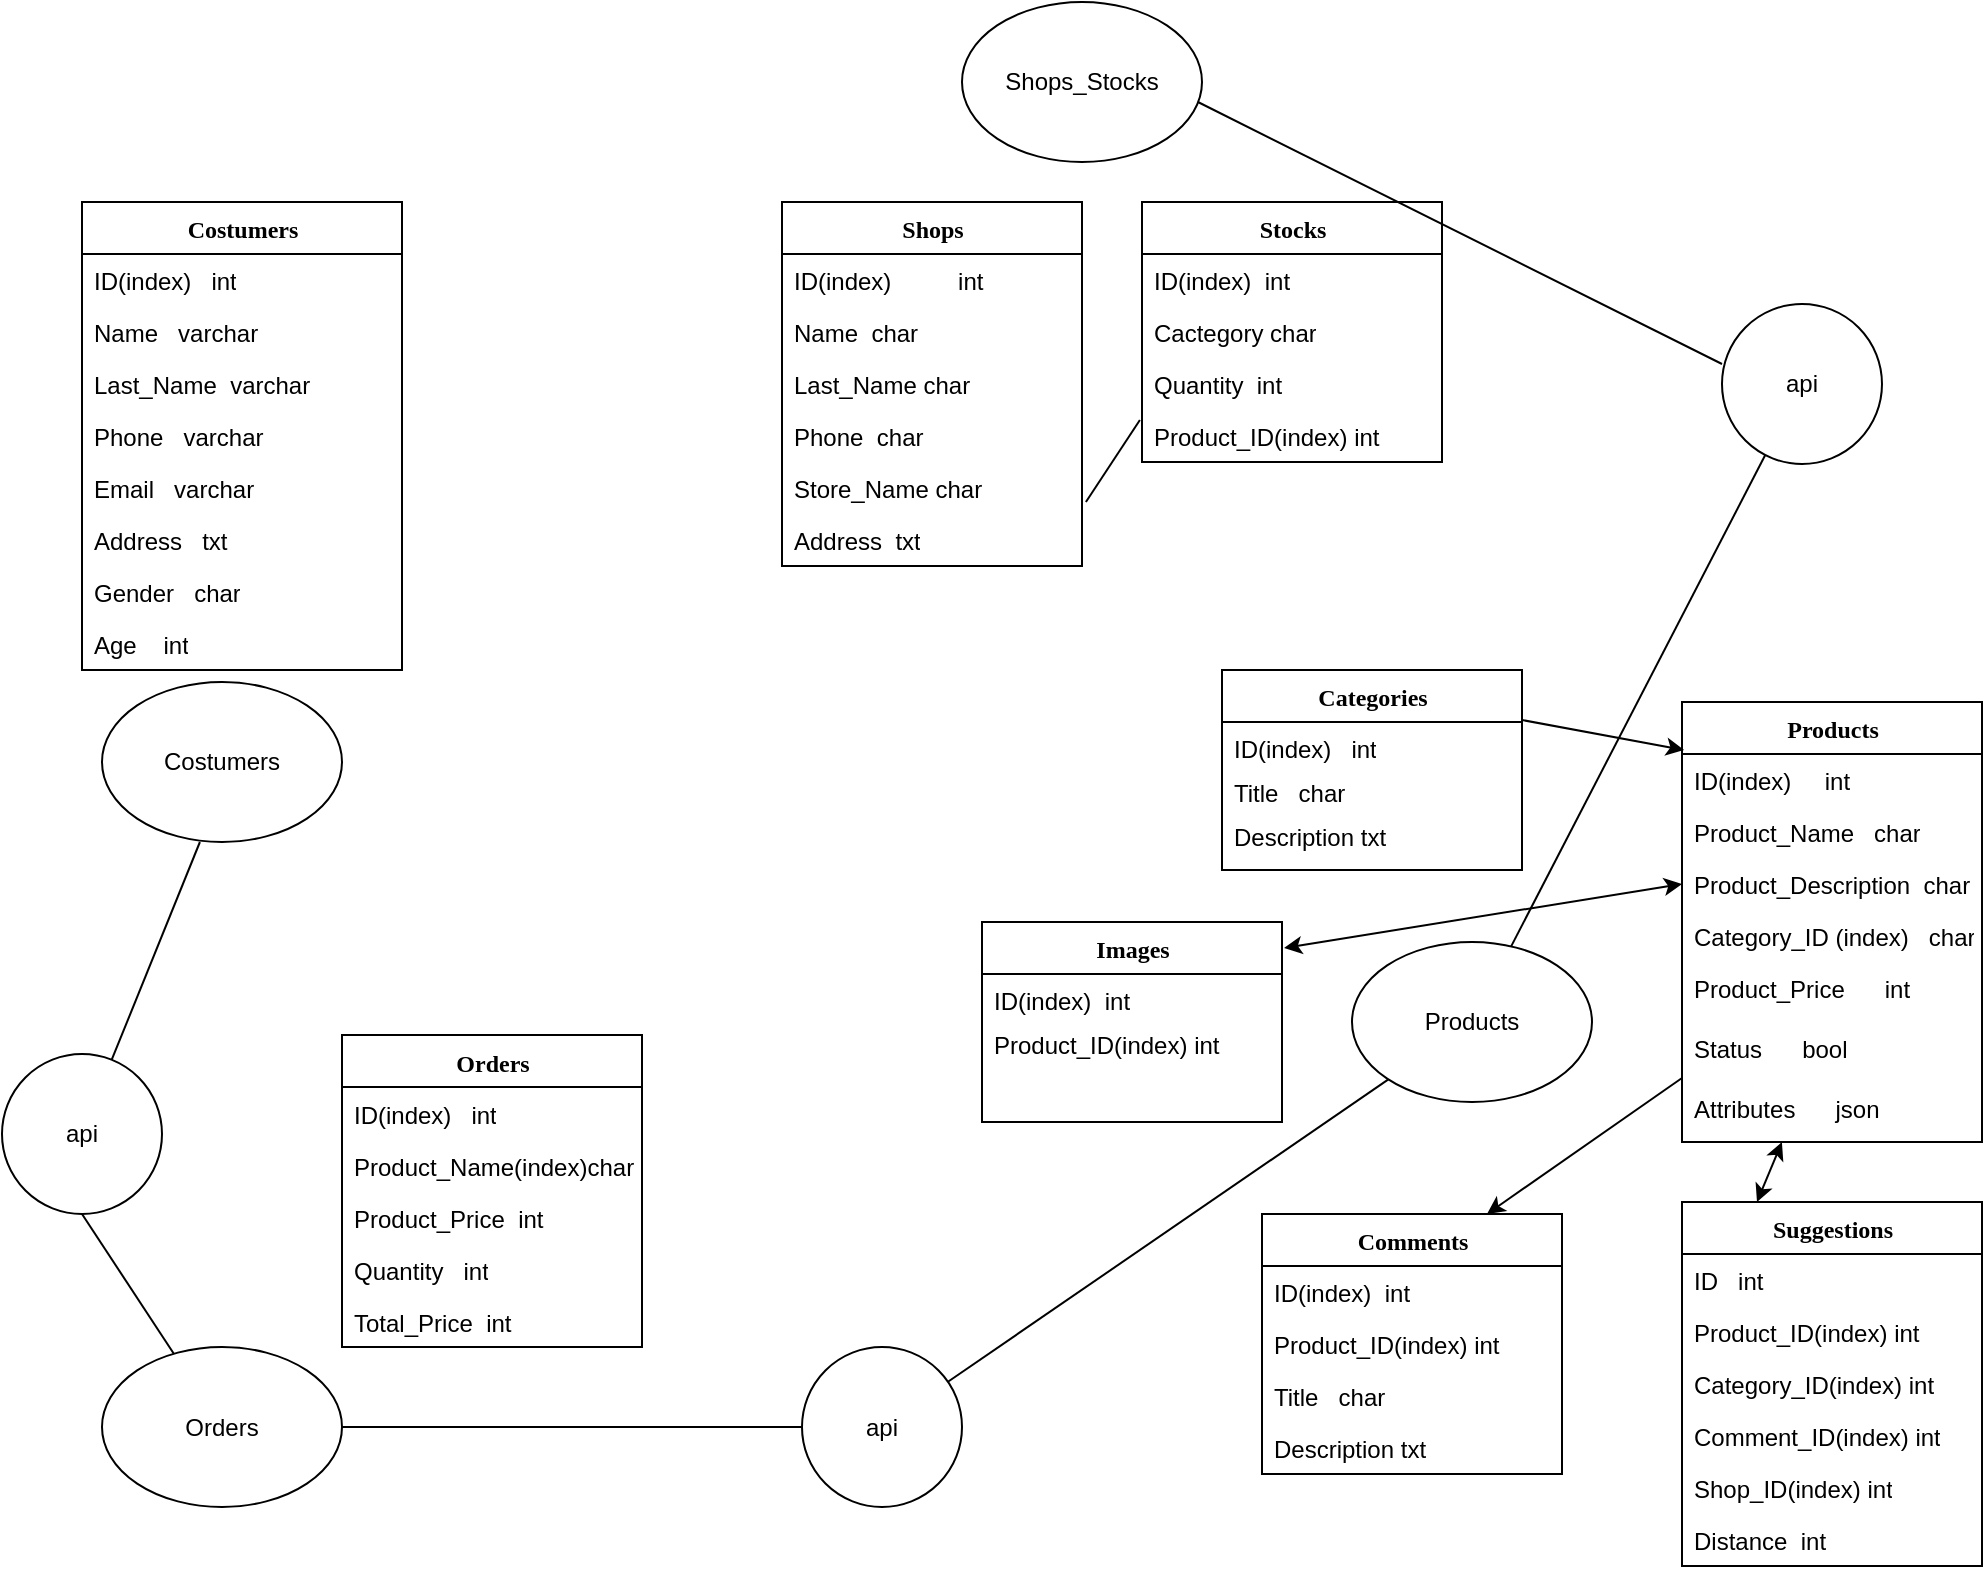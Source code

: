 <mxfile version="15.8.6" type="github">
  <diagram name="Page-1" id="9f46799a-70d6-7492-0946-bef42562c5a5">
    <mxGraphModel dx="1422" dy="794" grid="1" gridSize="10" guides="1" tooltips="1" connect="1" arrows="1" fold="1" page="1" pageScale="1" pageWidth="1100" pageHeight="850" background="none" math="0" shadow="0">
      <root>
        <mxCell id="0" />
        <mxCell id="1" parent="0" />
        <mxCell id="78961159f06e98e8-17" value="Costumers" style="swimlane;html=1;fontStyle=1;align=center;verticalAlign=top;childLayout=stackLayout;horizontal=1;startSize=26;horizontalStack=0;resizeParent=1;resizeLast=0;collapsible=1;marginBottom=0;swimlaneFillColor=#ffffff;rounded=0;shadow=0;comic=0;labelBackgroundColor=none;strokeWidth=1;fillColor=none;fontFamily=Verdana;fontSize=12" parent="1" vertex="1">
          <mxGeometry x="100" y="160" width="160" height="234" as="geometry" />
        </mxCell>
        <mxCell id="78961159f06e98e8-21" value="ID(index)&lt;span style=&quot;white-space: pre&quot;&gt;	&lt;/span&gt;&lt;span style=&quot;white-space: pre&quot;&gt;	&lt;/span&gt;&lt;span style=&quot;white-space: pre&quot;&gt;	&lt;/span&gt;int" style="text;html=1;strokeColor=none;fillColor=none;align=left;verticalAlign=top;spacingLeft=4;spacingRight=4;whiteSpace=wrap;overflow=hidden;rotatable=0;points=[[0,0.5],[1,0.5]];portConstraint=eastwest;" parent="78961159f06e98e8-17" vertex="1">
          <mxGeometry y="26" width="160" height="26" as="geometry" />
        </mxCell>
        <mxCell id="whwB5My_SIchrcy2n_Ha-5" value="Name&lt;span style=&quot;white-space: pre&quot;&gt;	&lt;/span&gt;&lt;span style=&quot;white-space: pre&quot;&gt;	&lt;/span&gt;&lt;span style=&quot;white-space: pre&quot;&gt;	&lt;/span&gt;varchar" style="text;html=1;strokeColor=none;fillColor=none;align=left;verticalAlign=top;spacingLeft=4;spacingRight=4;whiteSpace=wrap;overflow=hidden;rotatable=0;points=[[0,0.5],[1,0.5]];portConstraint=eastwest;" parent="78961159f06e98e8-17" vertex="1">
          <mxGeometry y="52" width="160" height="26" as="geometry" />
        </mxCell>
        <mxCell id="78961159f06e98e8-23" value="Last_Name&lt;span style=&quot;white-space: pre&quot;&gt;	&lt;/span&gt;&lt;span style=&quot;white-space: pre&quot;&gt;	&lt;/span&gt;varchar" style="text;html=1;strokeColor=none;fillColor=none;align=left;verticalAlign=top;spacingLeft=4;spacingRight=4;whiteSpace=wrap;overflow=hidden;rotatable=0;points=[[0,0.5],[1,0.5]];portConstraint=eastwest;" parent="78961159f06e98e8-17" vertex="1">
          <mxGeometry y="78" width="160" height="26" as="geometry" />
        </mxCell>
        <mxCell id="78961159f06e98e8-25" value="Phone&lt;span style=&quot;white-space: pre&quot;&gt;	&lt;/span&gt;&lt;span style=&quot;white-space: pre&quot;&gt;	&lt;/span&gt;&lt;span style=&quot;white-space: pre&quot;&gt;	&lt;/span&gt;varchar" style="text;html=1;strokeColor=none;fillColor=none;align=left;verticalAlign=top;spacingLeft=4;spacingRight=4;whiteSpace=wrap;overflow=hidden;rotatable=0;points=[[0,0.5],[1,0.5]];portConstraint=eastwest;" parent="78961159f06e98e8-17" vertex="1">
          <mxGeometry y="104" width="160" height="26" as="geometry" />
        </mxCell>
        <mxCell id="78961159f06e98e8-26" value="Email&lt;span style=&quot;white-space: pre&quot;&gt;	&lt;/span&gt;&lt;span style=&quot;white-space: pre&quot;&gt;	&lt;/span&gt;&lt;span style=&quot;white-space: pre&quot;&gt;	&lt;/span&gt;varchar" style="text;html=1;strokeColor=none;fillColor=none;align=left;verticalAlign=top;spacingLeft=4;spacingRight=4;whiteSpace=wrap;overflow=hidden;rotatable=0;points=[[0,0.5],[1,0.5]];portConstraint=eastwest;" parent="78961159f06e98e8-17" vertex="1">
          <mxGeometry y="130" width="160" height="26" as="geometry" />
        </mxCell>
        <mxCell id="78961159f06e98e8-24" value="Address&lt;span style=&quot;white-space: pre&quot;&gt;	&lt;/span&gt;&lt;span style=&quot;white-space: pre&quot;&gt;	&lt;/span&gt;&lt;span style=&quot;white-space: pre&quot;&gt;	&lt;/span&gt;txt" style="text;html=1;strokeColor=none;fillColor=none;align=left;verticalAlign=top;spacingLeft=4;spacingRight=4;whiteSpace=wrap;overflow=hidden;rotatable=0;points=[[0,0.5],[1,0.5]];portConstraint=eastwest;" parent="78961159f06e98e8-17" vertex="1">
          <mxGeometry y="156" width="160" height="26" as="geometry" />
        </mxCell>
        <mxCell id="whwB5My_SIchrcy2n_Ha-3" value="Gender&lt;span style=&quot;white-space: pre&quot;&gt;	&lt;/span&gt;&lt;span style=&quot;white-space: pre&quot;&gt;	&lt;/span&gt;&lt;span style=&quot;white-space: pre&quot;&gt;	&lt;/span&gt;char" style="text;html=1;strokeColor=none;fillColor=none;align=left;verticalAlign=top;spacingLeft=4;spacingRight=4;whiteSpace=wrap;overflow=hidden;rotatable=0;points=[[0,0.5],[1,0.5]];portConstraint=eastwest;" parent="78961159f06e98e8-17" vertex="1">
          <mxGeometry y="182" width="160" height="26" as="geometry" />
        </mxCell>
        <mxCell id="whwB5My_SIchrcy2n_Ha-4" value="Age&lt;span style=&quot;white-space: pre&quot;&gt;	&lt;/span&gt;&lt;span style=&quot;white-space: pre&quot;&gt;	&lt;/span&gt;&lt;span style=&quot;white-space: pre&quot;&gt;	&lt;/span&gt;&lt;span style=&quot;white-space: pre&quot;&gt;	&lt;/span&gt;int" style="text;html=1;strokeColor=none;fillColor=none;align=left;verticalAlign=top;spacingLeft=4;spacingRight=4;whiteSpace=wrap;overflow=hidden;rotatable=0;points=[[0,0.5],[1,0.5]];portConstraint=eastwest;" parent="78961159f06e98e8-17" vertex="1">
          <mxGeometry y="208" width="160" height="26" as="geometry" />
        </mxCell>
        <mxCell id="78961159f06e98e8-30" value="Shops" style="swimlane;html=1;fontStyle=1;align=center;verticalAlign=top;childLayout=stackLayout;horizontal=1;startSize=26;horizontalStack=0;resizeParent=1;resizeLast=0;collapsible=1;marginBottom=0;swimlaneFillColor=#ffffff;rounded=0;shadow=0;comic=0;labelBackgroundColor=none;strokeWidth=1;fillColor=none;fontFamily=Verdana;fontSize=12" parent="1" vertex="1">
          <mxGeometry x="450" y="160" width="150" height="182" as="geometry" />
        </mxCell>
        <mxCell id="78961159f06e98e8-31" value="ID(index)&amp;nbsp; &amp;nbsp; &amp;nbsp; &amp;nbsp; &amp;nbsp;&lt;span&gt;	&lt;/span&gt;int" style="text;html=1;strokeColor=none;fillColor=none;align=left;verticalAlign=top;spacingLeft=4;spacingRight=4;whiteSpace=wrap;overflow=hidden;rotatable=0;points=[[0,0.5],[1,0.5]];portConstraint=eastwest;" parent="78961159f06e98e8-30" vertex="1">
          <mxGeometry y="26" width="150" height="26" as="geometry" />
        </mxCell>
        <mxCell id="whwB5My_SIchrcy2n_Ha-6" value="Name&lt;span style=&quot;white-space: pre&quot;&gt;	&lt;/span&gt;&lt;span style=&quot;white-space: pre&quot;&gt;	&lt;/span&gt;char" style="text;html=1;strokeColor=none;fillColor=none;align=left;verticalAlign=top;spacingLeft=4;spacingRight=4;whiteSpace=wrap;overflow=hidden;rotatable=0;points=[[0,0.5],[1,0.5]];portConstraint=eastwest;" parent="78961159f06e98e8-30" vertex="1">
          <mxGeometry y="52" width="150" height="26" as="geometry" />
        </mxCell>
        <mxCell id="78961159f06e98e8-32" value="Last_Name&lt;span style=&quot;white-space: pre&quot;&gt;	&lt;/span&gt;char" style="text;html=1;strokeColor=none;fillColor=none;align=left;verticalAlign=top;spacingLeft=4;spacingRight=4;whiteSpace=wrap;overflow=hidden;rotatable=0;points=[[0,0.5],[1,0.5]];portConstraint=eastwest;" parent="78961159f06e98e8-30" vertex="1">
          <mxGeometry y="78" width="150" height="26" as="geometry" />
        </mxCell>
        <mxCell id="78961159f06e98e8-33" value="Phone&lt;span style=&quot;white-space: pre&quot;&gt;	&lt;/span&gt;&lt;span style=&quot;white-space: pre&quot;&gt;	&lt;/span&gt;char" style="text;html=1;strokeColor=none;fillColor=none;align=left;verticalAlign=top;spacingLeft=4;spacingRight=4;whiteSpace=wrap;overflow=hidden;rotatable=0;points=[[0,0.5],[1,0.5]];portConstraint=eastwest;" parent="78961159f06e98e8-30" vertex="1">
          <mxGeometry y="104" width="150" height="26" as="geometry" />
        </mxCell>
        <mxCell id="78961159f06e98e8-34" value="Store_Name&lt;span style=&quot;white-space: pre&quot;&gt;	&lt;/span&gt;char" style="text;html=1;strokeColor=none;fillColor=none;align=left;verticalAlign=top;spacingLeft=4;spacingRight=4;whiteSpace=wrap;overflow=hidden;rotatable=0;points=[[0,0.5],[1,0.5]];portConstraint=eastwest;" parent="78961159f06e98e8-30" vertex="1">
          <mxGeometry y="130" width="150" height="26" as="geometry" />
        </mxCell>
        <mxCell id="78961159f06e98e8-36" value="Address&lt;span style=&quot;white-space: pre&quot;&gt;	&lt;/span&gt;&lt;span style=&quot;white-space: pre&quot;&gt;	&lt;/span&gt;txt" style="text;html=1;strokeColor=none;fillColor=none;align=left;verticalAlign=top;spacingLeft=4;spacingRight=4;whiteSpace=wrap;overflow=hidden;rotatable=0;points=[[0,0.5],[1,0.5]];portConstraint=eastwest;" parent="78961159f06e98e8-30" vertex="1">
          <mxGeometry y="156" width="150" height="26" as="geometry" />
        </mxCell>
        <mxCell id="78961159f06e98e8-56" value="Categories" style="swimlane;html=1;fontStyle=1;align=center;verticalAlign=top;childLayout=stackLayout;horizontal=1;startSize=26;horizontalStack=0;resizeParent=1;resizeLast=0;collapsible=1;marginBottom=0;swimlaneFillColor=#ffffff;rounded=0;shadow=0;comic=0;labelBackgroundColor=none;strokeWidth=1;fillColor=none;fontFamily=Verdana;fontSize=12" parent="1" vertex="1">
          <mxGeometry x="670" y="394" width="150" height="100" as="geometry" />
        </mxCell>
        <mxCell id="78961159f06e98e8-57" value="ID(index)&lt;span style=&quot;white-space: pre&quot;&gt;	&lt;span style=&quot;white-space: pre&quot;&gt;	&lt;/span&gt;&lt;span style=&quot;white-space: pre&quot;&gt;	&lt;/span&gt;&lt;/span&gt;int" style="text;html=1;strokeColor=none;fillColor=none;align=left;verticalAlign=top;spacingLeft=4;spacingRight=4;whiteSpace=wrap;overflow=hidden;rotatable=0;points=[[0,0.5],[1,0.5]];portConstraint=eastwest;" parent="78961159f06e98e8-56" vertex="1">
          <mxGeometry y="26" width="150" height="22" as="geometry" />
        </mxCell>
        <mxCell id="GX2w4aBkMcM-ehUfeszz-30" value="Title&lt;span style=&quot;white-space: pre&quot;&gt;	&lt;/span&gt;&lt;span style=&quot;white-space: pre&quot;&gt;	&lt;span style=&quot;white-space: pre&quot;&gt;	&lt;/span&gt;&lt;/span&gt;char" style="text;html=1;strokeColor=none;fillColor=none;align=left;verticalAlign=top;spacingLeft=4;spacingRight=4;whiteSpace=wrap;overflow=hidden;rotatable=0;points=[[0,0.5],[1,0.5]];portConstraint=eastwest;" parent="78961159f06e98e8-56" vertex="1">
          <mxGeometry y="48" width="150" height="22" as="geometry" />
        </mxCell>
        <mxCell id="GX2w4aBkMcM-ehUfeszz-31" value="Description&lt;span style=&quot;white-space: pre&quot;&gt;	&lt;/span&gt;txt" style="text;html=1;strokeColor=none;fillColor=none;align=left;verticalAlign=top;spacingLeft=4;spacingRight=4;whiteSpace=wrap;overflow=hidden;rotatable=0;points=[[0,0.5],[1,0.5]];portConstraint=eastwest;" parent="78961159f06e98e8-56" vertex="1">
          <mxGeometry y="70" width="150" height="22" as="geometry" />
        </mxCell>
        <mxCell id="78961159f06e98e8-69" value="Comments" style="swimlane;html=1;fontStyle=1;align=center;verticalAlign=top;childLayout=stackLayout;horizontal=1;startSize=26;horizontalStack=0;resizeParent=1;resizeLast=0;collapsible=1;marginBottom=0;swimlaneFillColor=#ffffff;rounded=0;shadow=0;comic=0;labelBackgroundColor=none;strokeWidth=1;fillColor=none;fontFamily=Verdana;fontSize=12" parent="1" vertex="1">
          <mxGeometry x="690" y="666" width="150" height="130" as="geometry" />
        </mxCell>
        <mxCell id="78961159f06e98e8-70" value="ID(index)&lt;span style=&quot;white-space: pre&quot;&gt;	&lt;/span&gt;&lt;span style=&quot;white-space: pre&quot;&gt;	&lt;/span&gt;int" style="text;html=1;strokeColor=none;fillColor=none;align=left;verticalAlign=top;spacingLeft=4;spacingRight=4;whiteSpace=wrap;overflow=hidden;rotatable=0;points=[[0,0.5],[1,0.5]];portConstraint=eastwest;" parent="78961159f06e98e8-69" vertex="1">
          <mxGeometry y="26" width="150" height="26" as="geometry" />
        </mxCell>
        <mxCell id="GX2w4aBkMcM-ehUfeszz-32" value="Product_ID(index)&lt;span style=&quot;white-space: pre&quot;&gt;	&lt;/span&gt;int" style="text;html=1;strokeColor=none;fillColor=none;align=left;verticalAlign=top;spacingLeft=4;spacingRight=4;whiteSpace=wrap;overflow=hidden;rotatable=0;points=[[0,0.5],[1,0.5]];portConstraint=eastwest;" parent="78961159f06e98e8-69" vertex="1">
          <mxGeometry y="52" width="150" height="26" as="geometry" />
        </mxCell>
        <mxCell id="78961159f06e98e8-71" value="Title&lt;span style=&quot;white-space: pre&quot;&gt;	&lt;/span&gt;&lt;span style=&quot;white-space: pre&quot;&gt;	&lt;/span&gt;&lt;span style=&quot;white-space: pre&quot;&gt;	&lt;/span&gt;char" style="text;html=1;strokeColor=none;fillColor=none;align=left;verticalAlign=top;spacingLeft=4;spacingRight=4;whiteSpace=wrap;overflow=hidden;rotatable=0;points=[[0,0.5],[1,0.5]];portConstraint=eastwest;" parent="78961159f06e98e8-69" vertex="1">
          <mxGeometry y="78" width="150" height="26" as="geometry" />
        </mxCell>
        <mxCell id="78961159f06e98e8-72" value="Description&lt;span style=&quot;white-space: pre&quot;&gt;	&lt;/span&gt;txt" style="text;html=1;strokeColor=none;fillColor=none;align=left;verticalAlign=top;spacingLeft=4;spacingRight=4;whiteSpace=wrap;overflow=hidden;rotatable=0;points=[[0,0.5],[1,0.5]];portConstraint=eastwest;" parent="78961159f06e98e8-69" vertex="1">
          <mxGeometry y="104" width="150" height="26" as="geometry" />
        </mxCell>
        <mxCell id="78961159f06e98e8-82" value="Products" style="swimlane;html=1;fontStyle=1;align=center;verticalAlign=top;childLayout=stackLayout;horizontal=1;startSize=26;horizontalStack=0;resizeParent=1;resizeLast=0;collapsible=1;marginBottom=0;swimlaneFillColor=#ffffff;rounded=0;shadow=0;comic=0;labelBackgroundColor=none;strokeWidth=1;fillColor=none;fontFamily=Verdana;fontSize=12" parent="1" vertex="1">
          <mxGeometry x="900" y="410" width="150" height="220" as="geometry" />
        </mxCell>
        <mxCell id="78961159f06e98e8-83" value="ID(index)&lt;span style=&quot;white-space: pre&quot;&gt;&lt;span style=&quot;white-space: pre&quot;&gt;	&lt;/span&gt;&lt;span style=&quot;white-space: pre&quot;&gt;	&lt;/span&gt;&lt;span style=&quot;white-space: pre&quot;&gt;	&lt;/span&gt;  &lt;/span&gt;int" style="text;html=1;strokeColor=none;fillColor=none;align=left;verticalAlign=top;spacingLeft=4;spacingRight=4;whiteSpace=wrap;overflow=hidden;rotatable=0;points=[[0,0.5],[1,0.5]];portConstraint=eastwest;" parent="78961159f06e98e8-82" vertex="1">
          <mxGeometry y="26" width="150" height="26" as="geometry" />
        </mxCell>
        <mxCell id="whwB5My_SIchrcy2n_Ha-8" value="Product_Name&lt;span style=&quot;white-space: pre&quot;&gt;	&lt;/span&gt;&amp;nbsp;&amp;nbsp;char" style="text;html=1;strokeColor=none;fillColor=none;align=left;verticalAlign=top;spacingLeft=4;spacingRight=4;whiteSpace=wrap;overflow=hidden;rotatable=0;points=[[0,0.5],[1,0.5]];portConstraint=eastwest;" parent="78961159f06e98e8-82" vertex="1">
          <mxGeometry y="52" width="150" height="26" as="geometry" />
        </mxCell>
        <mxCell id="whwB5My_SIchrcy2n_Ha-9" value="Product_Description&amp;nbsp; char" style="text;html=1;strokeColor=none;fillColor=none;align=left;verticalAlign=top;spacingLeft=4;spacingRight=4;whiteSpace=wrap;overflow=hidden;rotatable=0;points=[[0,0.5],[1,0.5]];portConstraint=eastwest;" parent="78961159f06e98e8-82" vertex="1">
          <mxGeometry y="78" width="150" height="26" as="geometry" />
        </mxCell>
        <mxCell id="whwB5My_SIchrcy2n_Ha-10" value="Category_ID&lt;span&gt;&amp;nbsp;(index)&amp;nbsp;&amp;nbsp;&amp;nbsp;&lt;/span&gt;char" style="text;html=1;strokeColor=none;fillColor=none;align=left;verticalAlign=top;spacingLeft=4;spacingRight=4;whiteSpace=wrap;overflow=hidden;rotatable=0;points=[[0,0.5],[1,0.5]];portConstraint=eastwest;" parent="78961159f06e98e8-82" vertex="1">
          <mxGeometry y="104" width="150" height="26" as="geometry" />
        </mxCell>
        <mxCell id="whwB5My_SIchrcy2n_Ha-11" value="Product_Price&amp;nbsp; &amp;nbsp;&lt;span style=&quot;white-space: pre&quot;&gt;	&lt;/span&gt; &amp;nbsp;int" style="text;html=1;strokeColor=none;fillColor=none;align=left;verticalAlign=top;spacingLeft=4;spacingRight=4;whiteSpace=wrap;overflow=hidden;rotatable=0;points=[[0,0.5],[1,0.5]];portConstraint=eastwest;" parent="78961159f06e98e8-82" vertex="1">
          <mxGeometry y="130" width="150" height="30" as="geometry" />
        </mxCell>
        <mxCell id="EhOiAVMrNyE-1cnhU0l3-12" value="Status&lt;span style=&quot;white-space: pre&quot;&gt;	&lt;/span&gt;&lt;span style=&quot;white-space: pre&quot;&gt;	&lt;/span&gt;&amp;nbsp; &lt;span style=&quot;white-space: pre&quot;&gt;	&lt;/span&gt;&amp;nbsp;bool" style="text;html=1;strokeColor=none;fillColor=none;align=left;verticalAlign=top;spacingLeft=4;spacingRight=4;whiteSpace=wrap;overflow=hidden;rotatable=0;points=[[0,0.5],[1,0.5]];portConstraint=eastwest;" vertex="1" parent="78961159f06e98e8-82">
          <mxGeometry y="160" width="150" height="30" as="geometry" />
        </mxCell>
        <mxCell id="EhOiAVMrNyE-1cnhU0l3-13" value="Attributes&lt;span style=&quot;white-space: pre&quot;&gt;	&lt;/span&gt;&lt;span style=&quot;white-space: pre&quot;&gt;	&lt;/span&gt;&amp;nbsp; &lt;span style=&quot;white-space: pre&quot;&gt;	&lt;/span&gt;&amp;nbsp;json" style="text;html=1;strokeColor=none;fillColor=none;align=left;verticalAlign=top;spacingLeft=4;spacingRight=4;whiteSpace=wrap;overflow=hidden;rotatable=0;points=[[0,0.5],[1,0.5]];portConstraint=eastwest;" vertex="1" parent="78961159f06e98e8-82">
          <mxGeometry y="190" width="150" height="30" as="geometry" />
        </mxCell>
        <mxCell id="78961159f06e98e8-108" value="Orders" style="swimlane;html=1;fontStyle=1;align=center;verticalAlign=top;childLayout=stackLayout;horizontal=1;startSize=26;horizontalStack=0;resizeParent=1;resizeLast=0;collapsible=1;marginBottom=0;swimlaneFillColor=#ffffff;rounded=0;shadow=0;comic=0;labelBackgroundColor=none;strokeWidth=1;fillColor=none;fontFamily=Verdana;fontSize=12" parent="1" vertex="1">
          <mxGeometry x="230" y="576.5" width="150" height="156" as="geometry" />
        </mxCell>
        <mxCell id="78961159f06e98e8-109" value="ID(index)&lt;span style=&quot;white-space: pre&quot;&gt;	&lt;/span&gt;&lt;span style=&quot;white-space: pre&quot;&gt;	&lt;/span&gt;&lt;span style=&quot;white-space: pre&quot;&gt;	&lt;/span&gt;int" style="text;html=1;strokeColor=none;fillColor=none;align=left;verticalAlign=top;spacingLeft=4;spacingRight=4;whiteSpace=wrap;overflow=hidden;rotatable=0;points=[[0,0.5],[1,0.5]];portConstraint=eastwest;" parent="78961159f06e98e8-108" vertex="1">
          <mxGeometry y="26" width="150" height="26" as="geometry" />
        </mxCell>
        <mxCell id="EhOiAVMrNyE-1cnhU0l3-1" value="Product_Name(index)char" style="text;html=1;strokeColor=none;fillColor=none;align=left;verticalAlign=top;spacingLeft=4;spacingRight=4;whiteSpace=wrap;overflow=hidden;rotatable=0;points=[[0,0.5],[1,0.5]];portConstraint=eastwest;" vertex="1" parent="78961159f06e98e8-108">
          <mxGeometry y="52" width="150" height="26" as="geometry" />
        </mxCell>
        <mxCell id="78961159f06e98e8-110" value="Product_Price&lt;span style=&quot;white-space: pre&quot;&gt;	&lt;/span&gt;&lt;span style=&quot;white-space: pre&quot;&gt;	&lt;/span&gt;int" style="text;html=1;strokeColor=none;fillColor=none;align=left;verticalAlign=top;spacingLeft=4;spacingRight=4;whiteSpace=wrap;overflow=hidden;rotatable=0;points=[[0,0.5],[1,0.5]];portConstraint=eastwest;" parent="78961159f06e98e8-108" vertex="1">
          <mxGeometry y="78" width="150" height="26" as="geometry" />
        </mxCell>
        <mxCell id="whwB5My_SIchrcy2n_Ha-26" value="Quantity&lt;span style=&quot;white-space: pre&quot;&gt;	&lt;/span&gt;&lt;span style=&quot;white-space: pre&quot;&gt;	&lt;/span&gt;&lt;span style=&quot;white-space: pre&quot;&gt;	&lt;/span&gt;int" style="text;html=1;strokeColor=none;fillColor=none;align=left;verticalAlign=top;spacingLeft=4;spacingRight=4;whiteSpace=wrap;overflow=hidden;rotatable=0;points=[[0,0.5],[1,0.5]];portConstraint=eastwest;" parent="78961159f06e98e8-108" vertex="1">
          <mxGeometry y="104" width="150" height="26" as="geometry" />
        </mxCell>
        <mxCell id="whwB5My_SIchrcy2n_Ha-27" value="Total_Price&lt;span style=&quot;white-space: pre&quot;&gt;	&lt;/span&gt;&lt;span style=&quot;white-space: pre&quot;&gt;	&lt;/span&gt;int" style="text;html=1;strokeColor=none;fillColor=none;align=left;verticalAlign=top;spacingLeft=4;spacingRight=4;whiteSpace=wrap;overflow=hidden;rotatable=0;points=[[0,0.5],[1,0.5]];portConstraint=eastwest;" parent="78961159f06e98e8-108" vertex="1">
          <mxGeometry y="130" width="150" height="26" as="geometry" />
        </mxCell>
        <mxCell id="GX2w4aBkMcM-ehUfeszz-23" value="Suggestions" style="swimlane;html=1;fontStyle=1;align=center;verticalAlign=top;childLayout=stackLayout;horizontal=1;startSize=26;horizontalStack=0;resizeParent=1;resizeLast=0;collapsible=1;marginBottom=0;swimlaneFillColor=#ffffff;rounded=0;shadow=0;comic=0;labelBackgroundColor=none;strokeWidth=1;fillColor=none;fontFamily=Verdana;fontSize=12" parent="1" vertex="1">
          <mxGeometry x="900" y="660" width="150" height="182" as="geometry" />
        </mxCell>
        <mxCell id="GX2w4aBkMcM-ehUfeszz-24" value="ID&lt;span style=&quot;white-space: pre&quot;&gt;	&lt;span style=&quot;white-space: pre&quot;&gt;	&lt;/span&gt;&lt;span style=&quot;white-space: pre&quot;&gt;	&lt;/span&gt;&lt;/span&gt;int" style="text;html=1;strokeColor=none;fillColor=none;align=left;verticalAlign=top;spacingLeft=4;spacingRight=4;whiteSpace=wrap;overflow=hidden;rotatable=0;points=[[0,0.5],[1,0.5]];portConstraint=eastwest;" parent="GX2w4aBkMcM-ehUfeszz-23" vertex="1">
          <mxGeometry y="26" width="150" height="26" as="geometry" />
        </mxCell>
        <mxCell id="GX2w4aBkMcM-ehUfeszz-27" value="Product_ID(index)&lt;span style=&quot;white-space: pre&quot;&gt;	&lt;/span&gt;int" style="text;html=1;strokeColor=none;fillColor=none;align=left;verticalAlign=top;spacingLeft=4;spacingRight=4;whiteSpace=wrap;overflow=hidden;rotatable=0;points=[[0,0.5],[1,0.5]];portConstraint=eastwest;" parent="GX2w4aBkMcM-ehUfeszz-23" vertex="1">
          <mxGeometry y="52" width="150" height="26" as="geometry" />
        </mxCell>
        <mxCell id="GX2w4aBkMcM-ehUfeszz-29" value="Category_ID(index)&lt;span style=&quot;white-space: pre&quot;&gt;	&lt;/span&gt;int" style="text;html=1;strokeColor=none;fillColor=none;align=left;verticalAlign=top;spacingLeft=4;spacingRight=4;whiteSpace=wrap;overflow=hidden;rotatable=0;points=[[0,0.5],[1,0.5]];portConstraint=eastwest;" parent="GX2w4aBkMcM-ehUfeszz-23" vertex="1">
          <mxGeometry y="78" width="150" height="26" as="geometry" />
        </mxCell>
        <mxCell id="whwB5My_SIchrcy2n_Ha-2" value="Comment_ID(index) int" style="text;html=1;strokeColor=none;fillColor=none;align=left;verticalAlign=top;spacingLeft=4;spacingRight=4;whiteSpace=wrap;overflow=hidden;rotatable=0;points=[[0,0.5],[1,0.5]];portConstraint=eastwest;" parent="GX2w4aBkMcM-ehUfeszz-23" vertex="1">
          <mxGeometry y="104" width="150" height="26" as="geometry" />
        </mxCell>
        <mxCell id="GX2w4aBkMcM-ehUfeszz-25" value="Shop_ID(index)&lt;span style=&quot;white-space: pre&quot;&gt;	&lt;/span&gt;int" style="text;html=1;strokeColor=none;fillColor=none;align=left;verticalAlign=top;spacingLeft=4;spacingRight=4;whiteSpace=wrap;overflow=hidden;rotatable=0;points=[[0,0.5],[1,0.5]];portConstraint=eastwest;" parent="GX2w4aBkMcM-ehUfeszz-23" vertex="1">
          <mxGeometry y="130" width="150" height="26" as="geometry" />
        </mxCell>
        <mxCell id="GX2w4aBkMcM-ehUfeszz-28" value="Distance&lt;span style=&quot;white-space: pre&quot;&gt;	&lt;/span&gt;&lt;span style=&quot;white-space: pre&quot;&gt;	&lt;/span&gt;int" style="text;html=1;strokeColor=none;fillColor=none;align=left;verticalAlign=top;spacingLeft=4;spacingRight=4;whiteSpace=wrap;overflow=hidden;rotatable=0;points=[[0,0.5],[1,0.5]];portConstraint=eastwest;" parent="GX2w4aBkMcM-ehUfeszz-23" vertex="1">
          <mxGeometry y="156" width="150" height="26" as="geometry" />
        </mxCell>
        <mxCell id="whwB5My_SIchrcy2n_Ha-16" value="Stocks" style="swimlane;html=1;fontStyle=1;align=center;verticalAlign=top;childLayout=stackLayout;horizontal=1;startSize=26;horizontalStack=0;resizeParent=1;resizeLast=0;collapsible=1;marginBottom=0;swimlaneFillColor=#ffffff;rounded=0;shadow=0;comic=0;labelBackgroundColor=none;strokeWidth=1;fillColor=none;fontFamily=Verdana;fontSize=12" parent="1" vertex="1">
          <mxGeometry x="630" y="160" width="150" height="130" as="geometry" />
        </mxCell>
        <mxCell id="whwB5My_SIchrcy2n_Ha-17" value="ID(index)&lt;span style=&quot;white-space: pre&quot;&gt;&lt;span style=&quot;white-space: pre&quot;&gt;	&lt;/span&gt;&lt;span style=&quot;white-space: pre&quot;&gt;	&lt;/span&gt;&lt;/span&gt;int" style="text;html=1;strokeColor=none;fillColor=none;align=left;verticalAlign=top;spacingLeft=4;spacingRight=4;whiteSpace=wrap;overflow=hidden;rotatable=0;points=[[0,0.5],[1,0.5]];portConstraint=eastwest;" parent="whwB5My_SIchrcy2n_Ha-16" vertex="1">
          <mxGeometry y="26" width="150" height="26" as="geometry" />
        </mxCell>
        <mxCell id="whwB5My_SIchrcy2n_Ha-18" value="Cactegory&lt;span style=&quot;white-space: pre&quot;&gt;	&lt;/span&gt;char" style="text;html=1;strokeColor=none;fillColor=none;align=left;verticalAlign=top;spacingLeft=4;spacingRight=4;whiteSpace=wrap;overflow=hidden;rotatable=0;points=[[0,0.5],[1,0.5]];portConstraint=eastwest;" parent="whwB5My_SIchrcy2n_Ha-16" vertex="1">
          <mxGeometry y="52" width="150" height="26" as="geometry" />
        </mxCell>
        <mxCell id="whwB5My_SIchrcy2n_Ha-19" value="Quantity&lt;span style=&quot;white-space: pre&quot;&gt;	&lt;/span&gt;&lt;span style=&quot;white-space: pre&quot;&gt;	&lt;/span&gt;int" style="text;html=1;strokeColor=none;fillColor=none;align=left;verticalAlign=top;spacingLeft=4;spacingRight=4;whiteSpace=wrap;overflow=hidden;rotatable=0;points=[[0,0.5],[1,0.5]];portConstraint=eastwest;" parent="whwB5My_SIchrcy2n_Ha-16" vertex="1">
          <mxGeometry y="78" width="150" height="26" as="geometry" />
        </mxCell>
        <mxCell id="whwB5My_SIchrcy2n_Ha-20" value="Product_ID(index)&lt;span style=&quot;white-space: pre&quot;&gt;	&lt;/span&gt;int" style="text;html=1;strokeColor=none;fillColor=none;align=left;verticalAlign=top;spacingLeft=4;spacingRight=4;whiteSpace=wrap;overflow=hidden;rotatable=0;points=[[0,0.5],[1,0.5]];portConstraint=eastwest;" parent="whwB5My_SIchrcy2n_Ha-16" vertex="1">
          <mxGeometry y="104" width="150" height="26" as="geometry" />
        </mxCell>
        <mxCell id="whwB5My_SIchrcy2n_Ha-28" value="Orders" style="ellipse;whiteSpace=wrap;html=1;" parent="1" vertex="1">
          <mxGeometry x="110" y="732.5" width="120" height="80" as="geometry" />
        </mxCell>
        <mxCell id="whwB5My_SIchrcy2n_Ha-29" value="Costumers" style="ellipse;whiteSpace=wrap;html=1;" parent="1" vertex="1">
          <mxGeometry x="110" y="400" width="120" height="80" as="geometry" />
        </mxCell>
        <mxCell id="whwB5My_SIchrcy2n_Ha-30" value="Shops_Stocks" style="ellipse;whiteSpace=wrap;html=1;" parent="1" vertex="1">
          <mxGeometry x="540" y="60" width="120" height="80" as="geometry" />
        </mxCell>
        <mxCell id="whwB5My_SIchrcy2n_Ha-31" value="Products" style="ellipse;whiteSpace=wrap;html=1;" parent="1" vertex="1">
          <mxGeometry x="735" y="530" width="120" height="80" as="geometry" />
        </mxCell>
        <mxCell id="EhOiAVMrNyE-1cnhU0l3-2" value="Images" style="swimlane;html=1;fontStyle=1;align=center;verticalAlign=top;childLayout=stackLayout;horizontal=1;startSize=26;horizontalStack=0;resizeParent=1;resizeLast=0;collapsible=1;marginBottom=0;swimlaneFillColor=#ffffff;rounded=0;shadow=0;comic=0;labelBackgroundColor=none;strokeWidth=1;fillColor=none;fontFamily=Verdana;fontSize=12" vertex="1" parent="1">
          <mxGeometry x="550" y="520" width="150" height="100" as="geometry" />
        </mxCell>
        <mxCell id="EhOiAVMrNyE-1cnhU0l3-3" value="ID(index)&lt;span style=&quot;white-space: pre&quot;&gt;&lt;span style=&quot;white-space: pre&quot;&gt;	&lt;/span&gt;&lt;span style=&quot;white-space: pre&quot;&gt;	&lt;/span&gt;&lt;/span&gt;int" style="text;html=1;strokeColor=none;fillColor=none;align=left;verticalAlign=top;spacingLeft=4;spacingRight=4;whiteSpace=wrap;overflow=hidden;rotatable=0;points=[[0,0.5],[1,0.5]];portConstraint=eastwest;" vertex="1" parent="EhOiAVMrNyE-1cnhU0l3-2">
          <mxGeometry y="26" width="150" height="22" as="geometry" />
        </mxCell>
        <mxCell id="EhOiAVMrNyE-1cnhU0l3-4" value="Product_ID(index)&lt;span style=&quot;white-space: pre&quot;&gt;	&lt;/span&gt;int" style="text;html=1;strokeColor=none;fillColor=none;align=left;verticalAlign=top;spacingLeft=4;spacingRight=4;whiteSpace=wrap;overflow=hidden;rotatable=0;points=[[0,0.5],[1,0.5]];portConstraint=eastwest;" vertex="1" parent="EhOiAVMrNyE-1cnhU0l3-2">
          <mxGeometry y="48" width="150" height="22" as="geometry" />
        </mxCell>
        <mxCell id="EhOiAVMrNyE-1cnhU0l3-14" value="" style="endArrow=classic;html=1;rounded=0;entryX=0.007;entryY=-0.077;entryDx=0;entryDy=0;entryPerimeter=0;exitX=1;exitY=0.25;exitDx=0;exitDy=0;" edge="1" parent="1" source="78961159f06e98e8-56" target="78961159f06e98e8-83">
          <mxGeometry width="50" height="50" relative="1" as="geometry">
            <mxPoint x="830" y="410" as="sourcePoint" />
            <mxPoint x="880" y="360" as="targetPoint" />
          </mxGeometry>
        </mxCell>
        <mxCell id="EhOiAVMrNyE-1cnhU0l3-16" value="" style="endArrow=classic;startArrow=classic;html=1;rounded=0;entryX=0;entryY=0.5;entryDx=0;entryDy=0;exitX=1.007;exitY=0.13;exitDx=0;exitDy=0;exitPerimeter=0;" edge="1" parent="1" source="EhOiAVMrNyE-1cnhU0l3-2" target="whwB5My_SIchrcy2n_Ha-9">
          <mxGeometry width="50" height="50" relative="1" as="geometry">
            <mxPoint x="550" y="510" as="sourcePoint" />
            <mxPoint x="600" y="460" as="targetPoint" />
          </mxGeometry>
        </mxCell>
        <mxCell id="EhOiAVMrNyE-1cnhU0l3-17" value="" style="endArrow=classic;startArrow=classic;html=1;rounded=0;entryX=0.333;entryY=1;entryDx=0;entryDy=0;entryPerimeter=0;exitX=0.25;exitY=0;exitDx=0;exitDy=0;" edge="1" parent="1" source="GX2w4aBkMcM-ehUfeszz-23" target="EhOiAVMrNyE-1cnhU0l3-13">
          <mxGeometry width="50" height="50" relative="1" as="geometry">
            <mxPoint x="920" y="666" as="sourcePoint" />
            <mxPoint x="970" y="616" as="targetPoint" />
            <Array as="points" />
          </mxGeometry>
        </mxCell>
        <mxCell id="EhOiAVMrNyE-1cnhU0l3-18" value="" style="endArrow=classic;html=1;rounded=0;exitX=0;exitY=-0.067;exitDx=0;exitDy=0;exitPerimeter=0;entryX=0.75;entryY=0;entryDx=0;entryDy=0;" edge="1" parent="1" source="EhOiAVMrNyE-1cnhU0l3-13" target="78961159f06e98e8-69">
          <mxGeometry width="50" height="50" relative="1" as="geometry">
            <mxPoint x="550" y="510" as="sourcePoint" />
            <mxPoint x="600" y="460" as="targetPoint" />
          </mxGeometry>
        </mxCell>
        <mxCell id="EhOiAVMrNyE-1cnhU0l3-20" value="" style="endArrow=none;html=1;rounded=0;exitX=1.013;exitY=0.769;exitDx=0;exitDy=0;exitPerimeter=0;entryX=-0.007;entryY=1.192;entryDx=0;entryDy=0;entryPerimeter=0;" edge="1" parent="1" source="78961159f06e98e8-34" target="whwB5My_SIchrcy2n_Ha-19">
          <mxGeometry width="50" height="50" relative="1" as="geometry">
            <mxPoint x="590" y="310" as="sourcePoint" />
            <mxPoint x="640" y="260" as="targetPoint" />
          </mxGeometry>
        </mxCell>
        <mxCell id="EhOiAVMrNyE-1cnhU0l3-21" value="api" style="ellipse;whiteSpace=wrap;html=1;aspect=fixed;" vertex="1" parent="1">
          <mxGeometry x="460" y="732.5" width="80" height="80" as="geometry" />
        </mxCell>
        <mxCell id="EhOiAVMrNyE-1cnhU0l3-22" value="api" style="ellipse;whiteSpace=wrap;html=1;aspect=fixed;" vertex="1" parent="1">
          <mxGeometry x="60" y="586" width="80" height="80" as="geometry" />
        </mxCell>
        <mxCell id="EhOiAVMrNyE-1cnhU0l3-23" value="api" style="ellipse;whiteSpace=wrap;html=1;aspect=fixed;" vertex="1" parent="1">
          <mxGeometry x="920" y="211" width="80" height="80" as="geometry" />
        </mxCell>
        <mxCell id="EhOiAVMrNyE-1cnhU0l3-24" value="" style="endArrow=none;html=1;rounded=0;entryX=0;entryY=0.375;entryDx=0;entryDy=0;entryPerimeter=0;exitX=0.983;exitY=0.625;exitDx=0;exitDy=0;exitPerimeter=0;" edge="1" parent="1" source="whwB5My_SIchrcy2n_Ha-30" target="EhOiAVMrNyE-1cnhU0l3-23">
          <mxGeometry width="50" height="50" relative="1" as="geometry">
            <mxPoint x="550" y="510" as="sourcePoint" />
            <mxPoint x="600" y="460" as="targetPoint" />
          </mxGeometry>
        </mxCell>
        <mxCell id="EhOiAVMrNyE-1cnhU0l3-25" value="" style="endArrow=none;html=1;rounded=0;" edge="1" parent="1" source="whwB5My_SIchrcy2n_Ha-31" target="EhOiAVMrNyE-1cnhU0l3-23">
          <mxGeometry width="50" height="50" relative="1" as="geometry">
            <mxPoint x="550" y="510" as="sourcePoint" />
            <mxPoint x="600" y="460" as="targetPoint" />
          </mxGeometry>
        </mxCell>
        <mxCell id="EhOiAVMrNyE-1cnhU0l3-26" value="" style="endArrow=none;html=1;rounded=0;" edge="1" parent="1" source="EhOiAVMrNyE-1cnhU0l3-21" target="whwB5My_SIchrcy2n_Ha-31">
          <mxGeometry width="50" height="50" relative="1" as="geometry">
            <mxPoint x="550" y="510" as="sourcePoint" />
            <mxPoint x="600" y="460" as="targetPoint" />
          </mxGeometry>
        </mxCell>
        <mxCell id="EhOiAVMrNyE-1cnhU0l3-27" value="" style="endArrow=none;html=1;rounded=0;exitX=1;exitY=0.5;exitDx=0;exitDy=0;" edge="1" parent="1" source="whwB5My_SIchrcy2n_Ha-28" target="EhOiAVMrNyE-1cnhU0l3-21">
          <mxGeometry width="50" height="50" relative="1" as="geometry">
            <mxPoint x="550" y="510" as="sourcePoint" />
            <mxPoint x="600" y="460" as="targetPoint" />
          </mxGeometry>
        </mxCell>
        <mxCell id="EhOiAVMrNyE-1cnhU0l3-28" value="" style="endArrow=none;html=1;rounded=0;entryX=0.408;entryY=1;entryDx=0;entryDy=0;entryPerimeter=0;" edge="1" parent="1" source="EhOiAVMrNyE-1cnhU0l3-22" target="whwB5My_SIchrcy2n_Ha-29">
          <mxGeometry width="50" height="50" relative="1" as="geometry">
            <mxPoint x="550" y="510" as="sourcePoint" />
            <mxPoint x="600" y="460" as="targetPoint" />
          </mxGeometry>
        </mxCell>
        <mxCell id="EhOiAVMrNyE-1cnhU0l3-29" value="" style="endArrow=none;html=1;rounded=0;entryX=0.5;entryY=1;entryDx=0;entryDy=0;" edge="1" parent="1" source="whwB5My_SIchrcy2n_Ha-28" target="EhOiAVMrNyE-1cnhU0l3-22">
          <mxGeometry width="50" height="50" relative="1" as="geometry">
            <mxPoint x="550" y="510" as="sourcePoint" />
            <mxPoint x="600" y="460" as="targetPoint" />
          </mxGeometry>
        </mxCell>
      </root>
    </mxGraphModel>
  </diagram>
</mxfile>
